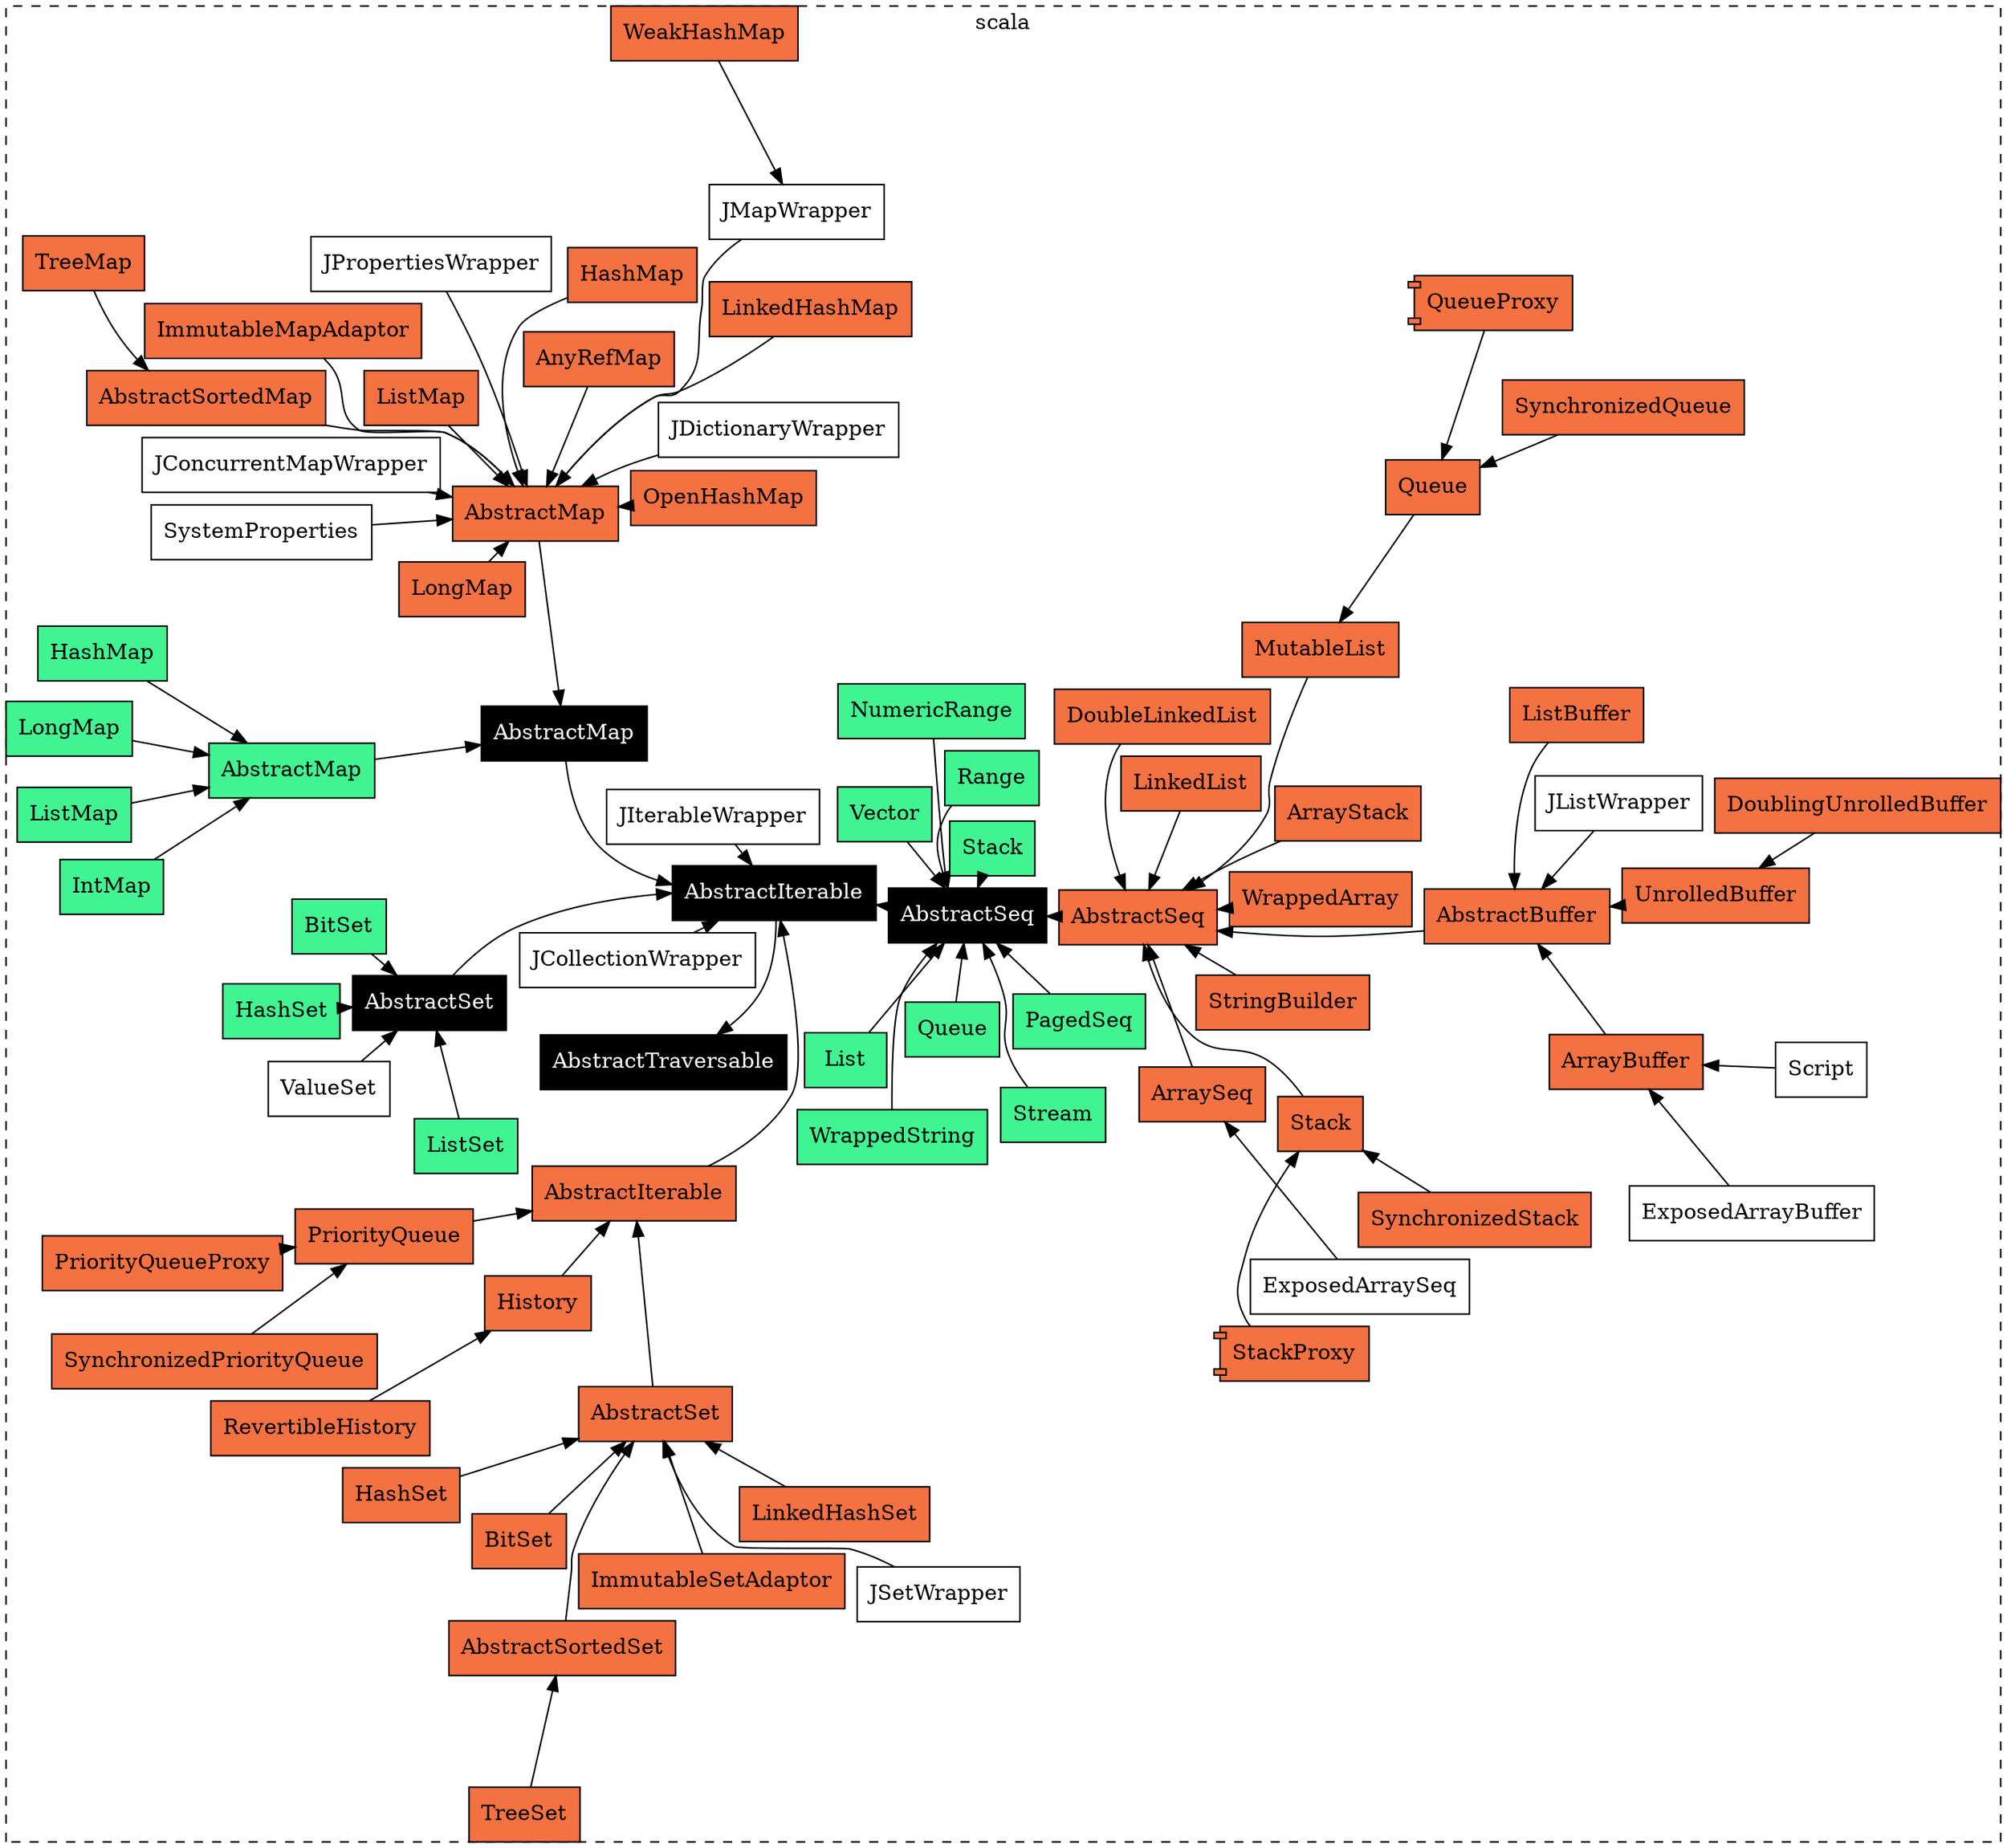 digraph {

    overlap = false
    edge [style=solid]
    splines = true
    rankdir = RL
    layout = neato

    subgraph "cluster:scala" {

        label = "scala"
        style = "dashed"
        node [fontcolor=black,style=solid,color=black]

        "scala.ValueSet"              [shape=box,label="ValueSet"]

        subgraph "cluster:collection" {

            label = "collection"
            style = "dashed"
            node [fontcolor=white,style=filled,color=black,fillcolor="#000000"]

            "scala.collection.AbstractTraversable"              [shape=box,label="AbstractTraversable"]
            "scala.collection.AbstractIterable"                 [shape=box,label="AbstractIterable"]
            "scala.collection.AbstractMap"                      [shape=box,label="AbstractMap"]
            "scala.collection.AbstractSeq"                      [shape=box,label="AbstractSeq"]
            "scala.collection.AbstractSet"                      [shape=box,label="AbstractSet"]

            subgraph "cluster:mutable" {

                label = "mutable"
                style = "dashed"
                node [fontcolor=black,style=filled,fillcolor="#F47142"]

                "scala.collection.mutable.AbstractIterable"             [shape=box,label="AbstractIterable"]
                "scala.collection.mutable.AbstractSet"                  [shape=box,label="AbstractSet"]
                "scala.collection.mutable.AbstractSortedSet"            [shape=box,label="AbstractSortedSet"]
                "scala.collection.mutable.TreeSet"                      [shape=box,label="TreeSet"]
                "scala.collection.mutable.BitSet"                       [shape=box,label="BitSet"]
                "scala.collection.mutable.HashSet"                      [shape=box,label="HashSet"]
                "scala.collection.mutable.ImmutableSetAdaptor"          [shape=box,label="ImmutableSetAdaptor"]
                "scala.collection.mutable.LinkedHashSet"                [shape=box,label="LinkedHashSet"]
                "scala.collection.mutable.History"                      [shape=box,label="History"]
                "scala.collection.mutable.RevertibleHistory"            [shape=box,label="RevertibleHistory"]
                "scala.collection.mutable.PriorityQueue"                [shape=box,label="PriorityQueue"]
                "scala.collection.mutable.PriorityQueueProxy"           [shape=box,label="PriorityQueueProxy"]
                "scala.collection.mutable.SynchronizedPriorityQueue"    [shape=box,label="SynchronizedPriorityQueue"]
                "scala.collection.mutable.AbstractMap"                  [shape=box,label="AbstractMap"]
                "scala.collection.mutable.AbstractSortedMap"            [shape=box,label="AbstractSortedMap"]
                "scala.collection.mutable.TreeMap"                      [shape=box,label="TreeMap"]
                "scala.collection.mutable.AnyRefMap"                    [shape=box,label="AnyRefMap"]
                "scala.collection.mutable.HashMap"                      [shape=box,label="HashMap"]
                "scala.collection.mutable.ImmutableMapAdaptor"          [shape=box,label="ImmutableMapAdaptor"]
                "scala.collection.mutable.WeakHashMap"                  [shape=box,label="WeakHashMap"]
                "scala.collection.mutable.LinkedHashMap"                [shape=box,label="LinkedHashMap"]
                "scala.collection.mutable.ListMap"                      [shape=box,label="ListMap"]
                "scala.collection.mutable.LongMap"                      [shape=box,label="LongMap"]
                "scala.collection.mutable.OpenHashMap"                  [shape=box,label="OpenHashMap"]
                "scala.collection.mutable.AbstractSeq"                  [shape=box,label="AbstractSeq"]
                "scala.collection.mutable.AbstractBuffer"               [shape=box,label="AbstractBuffer"]
                "scala.collection.mutable.ArrayBuffer"                  [shape=box,label="ArrayBuffer"]
                "scala.collection.mutable.ListBuffer"                   [shape=box,label="ListBuffer"]
                "scala.collection.mutable.UnrolledBuffer"               [shape=box,label="UnrolledBuffer"]
                "scala.collection.mutable.DoublingUnrolledBuffer"       [shape=box,label="DoublingUnrolledBuffer"]
                "scala.collection.mutable.ArraySeq"                     [shape=box,label="ArraySeq"]
                "scala.collection.mutable.ArrayStack"                   [shape=box,label="ArrayStack"]
                "scala.collection.mutable.DoubleLinkedList"             [shape=box,label="DoubleLinkedList"]
                "scala.collection.mutable.LinkedList"                   [shape=box,label="LinkedList"]
                "scala.collection.mutable.MutableList"                  [shape=box,label="MutableList"]
                "scala.collection.mutable.Queue"                        [shape=box,label="Queue"]
                "scala.collection.mutable.QueueProxy"                   [shape=component,label="QueueProxy"]
                "scala.collection.mutable.SynchronizedQueue"            [shape=box,label="SynchronizedQueue"]
                "scala.collection.mutable.Stack"                        [shape=box,label="Stack"]
                "scala.collection.mutable.StackProxy"                   [shape=component,label="StackProxy"]
                "scala.collection.mutable.SynchronizedStack"            [shape=box,label="SynchronizedStack"]
                "scala.collection.mutable.StringBuilder"                [shape=box,label="StringBuilder"]
                "scala.collection.mutable.WrappedArray"                 [shape=box,label="WrappedArray"]

                "scala.collection.mutable.AbstractSet"                  -> "scala.collection.mutable.AbstractIterable"
                "scala.collection.mutable.AbstractSortedSet"            -> "scala.collection.mutable.AbstractSet"
                "scala.collection.mutable.TreeSet"                      -> "scala.collection.mutable.AbstractSortedSet"
                "scala.collection.mutable.BitSet"                       -> "scala.collection.mutable.AbstractSet"
                "scala.collection.mutable.HashSet"                      -> "scala.collection.mutable.AbstractSet"
                "scala.collection.mutable.ImmutableSetAdaptor"          -> "scala.collection.mutable.AbstractSet"
                "scala.collection.mutable.LinkedHashSet"                -> "scala.collection.mutable.AbstractSet"
                "scala.collection.mutable.History"                      -> "scala.collection.mutable.AbstractIterable"
                "scala.collection.mutable.RevertibleHistory"            -> "scala.collection.mutable.History"
                "scala.collection.mutable.PriorityQueue"                -> "scala.collection.mutable.AbstractIterable"
                "scala.collection.mutable.PriorityQueueProxy"           -> "scala.collection.mutable.PriorityQueue"
                "scala.collection.mutable.SynchronizedPriorityQueue"    -> "scala.collection.mutable.PriorityQueue"
                "scala.collection.mutable.AbstractSortedMap"            -> "scala.collection.mutable.AbstractMap"
                "scala.collection.mutable.TreeMap"                      -> "scala.collection.mutable.AbstractSortedMap"
                "scala.collection.mutable.AnyRefMap"                    -> "scala.collection.mutable.AbstractMap"
                "scala.collection.mutable.HashMap"                      -> "scala.collection.mutable.AbstractMap"
                "scala.collection.mutable.ImmutableMapAdaptor"          -> "scala.collection.mutable.AbstractMap"
                "scala.collection.mutable.LinkedHashMap"                -> "scala.collection.mutable.AbstractMap"
                "scala.collection.mutable.ListMap"                      -> "scala.collection.mutable.AbstractMap"
                "scala.collection.mutable.LongMap"                      -> "scala.collection.mutable.AbstractMap"
                "scala.collection.mutable.OpenHashMap"                  -> "scala.collection.mutable.AbstractMap"
                "scala.collection.mutable.AbstractBuffer"               -> "scala.collection.mutable.AbstractSeq"
                "scala.collection.mutable.ArrayBuffer"                  -> "scala.collection.mutable.AbstractBuffer"
                "scala.collection.mutable.ListBuffer"                   -> "scala.collection.mutable.AbstractBuffer"
                "scala.collection.mutable.UnrolledBuffer"               -> "scala.collection.mutable.AbstractBuffer"
                "scala.collection.mutable.DoublingUnrolledBuffer"       -> "scala.collection.mutable.UnrolledBuffer"
                "scala.collection.mutable.ArraySeq"                     -> "scala.collection.mutable.AbstractSeq"
                "scala.collection.mutable.ArrayStack"                   -> "scala.collection.mutable.AbstractSeq"
                "scala.collection.mutable.DoubleLinkedList"             -> "scala.collection.mutable.AbstractSeq"
                "scala.collection.mutable.LinkedList"                   -> "scala.collection.mutable.AbstractSeq"
                "scala.collection.mutable.MutableList"                  -> "scala.collection.mutable.AbstractSeq"
                "scala.collection.mutable.Queue"                        -> "scala.collection.mutable.MutableList"
                "scala.collection.mutable.QueueProxy"                   -> "scala.collection.mutable.Queue"
                "scala.collection.mutable.SynchronizedQueue"            -> "scala.collection.mutable.Queue"
                "scala.collection.mutable.Stack"                        -> "scala.collection.mutable.AbstractSeq"
                "scala.collection.mutable.StackProxy"                   -> "scala.collection.mutable.Stack"
                "scala.collection.mutable.SynchronizedStack"            -> "scala.collection.mutable.Stack"
                "scala.collection.mutable.StringBuilder"                -> "scala.collection.mutable.AbstractSeq"
                "scala.collection.mutable.WrappedArray"                 -> "scala.collection.mutable.AbstractSeq"
            }

            subgraph "cluster:convert" {

                label = "convert"
                style = "dashed"
                node [fontcolor=black,style=solid,color=black]

                "scala.collection.convert.Wrappers.JSetWrapper"             [shape=box,label="JSetWrapper"]
                "scala.collection.convert.Wrappers.JConcurrentMapWrapper"   [shape=box,label="JConcurrentMapWrapper"]
                "scala.collection.convert.Wrappers.JDictionaryWrapper"      [shape=box,label="JDictionaryWrapper"]
                "scala.collection.convert.Wrappers.JMapWrapper"             [shape=box,label="JMapWrapper"]
                "scala.collection.convert.Wrappers.JPropertiesWrapper"      [shape=box,label="JPropertiesWrapper"]
                "scala.collection.convert.Wrappers.JListWrapper"            [shape=box,label="JListWrapper"]
                "scala.collection.convert.Wrappers.JCollectionWrapper"      [shape=box,label="JCollectionWrapper"]
                "scala.collection.convert.Wrappers.JIterableWrapper"        [shape=box,label="JIterableWrapper"]

            }

            subgraph "cluster:immutable" {

                label = "immutable"
                style = "dashed"
                node [fontcolor=black,style=filled,fillcolor="#41F492"]

                "scala.collection.immutable.AbstractMap"        [shape=box,label="AbstractMap"]
                "scala.collection.immutable.HashMap"            [shape=box,label="HashMap"]
                "scala.collection.immutable.IntMap"             [shape=box,label="IntMap"]
                "scala.collection.immutable.ListMap"            [shape=box,label="ListMap"]
                "scala.collection.immutable.LongMap"            [shape=box,label="LongMap"]
                "scala.collection.immutable.List"               [shape=box,label="List"]
                "scala.collection.immutable.NumericRange"       [shape=box,label="NumericRange"]
                "scala.collection.immutable.PagedSeq"           [shape=box,label="PagedSeq"]
                "scala.collection.immutable.Queue"              [shape=box,label="Queue"]
                "scala.collection.immutable.Range"              [shape=box,label="Range"]
                "scala.collection.immutable.Stack"              [shape=box,label="Stack"]
                "scala.collection.immutable.Stream"             [shape=box,label="Stream"]
                "scala.collection.immutable.Vector"             [shape=box,label="Vector"]
                "scala.collection.immutable.WrappedString"      [shape=box,label="WrappedString"]
                "scala.collection.immutable.BitSet"             [shape=box,label="BitSet"]
                "scala.collection.immutable.HashSet"            [shape=box,label="HashSet"]
                "scala.collection.immutable.ListSet"            [shape=box,label="ListSet"]

                "scala.collection.immutable.HashMap"            -> "scala.collection.immutable.AbstractMap"
                "scala.collection.immutable.IntMap"             -> "scala.collection.immutable.AbstractMap"
                "scala.collection.immutable.ListMap"            -> "scala.collection.immutable.AbstractMap"
                "scala.collection.immutable.LongMap"            -> "scala.collection.immutable.AbstractMap"

            }

            subgraph "cluster:parallel" {

                label = "parallel"
                style = "dashed"
                node [fontcolor=black,style=solid,color=black]

                subgraph "cluster:mutable" {

                    label = "mutable"
                    style = "dashed"
                    node [fontcolor=black,style=solid,color=black]

                    "scala.collection.parallel.mutable.ExposedArrayBuffer"  [shape=box,label="ExposedArrayBuffer"]
                    "scala.collection.parallel.mutable.ExposedArraySeq"     [shape=box,label="ExposedArraySeq"]

                }

            }

            subgraph "cluster:script" {

                label = "script"
                style = "dashed"
                node [fontcolor=black,style=solid,color=black]

                "scala.collection.script.Script"        [shape=box,label="Script"]

            }

            "scala.collection.AbstractIterable"                         -> "scala.collection.AbstractTraversable"
            "scala.collection.mutable.AbstractIterable"                 -> "scala.collection.AbstractIterable"
            "scala.collection.convert.Wrappers.JSetWrapper"             -> "scala.collection.mutable.AbstractSet"
            "scala.collection.AbstractMap"                              -> "scala.collection.AbstractIterable"
            "scala.collection.immutable.AbstractMap"                    -> "scala.collection.AbstractMap"
            "scala.collection.mutable.AbstractMap"                      -> "scala.collection.AbstractMap"
            "scala.collection.convert.Wrappers.JConcurrentMapWrapper"   -> "scala.collection.mutable.AbstractMap"
            "scala.collection.convert.Wrappers.JDictionaryWrapper"      -> "scala.collection.mutable.AbstractMap"
            "scala.collection.convert.Wrappers.JMapWrapper"             -> "scala.collection.mutable.AbstractMap"
            "scala.collection.mutable.WeakHashMap"                      -> "scala.collection.convert.Wrappers.JMapWrapper"
            "scala.collection.convert.Wrappers.JPropertiesWrapper"      -> "scala.collection.mutable.AbstractMap"
            "scala.collection.AbstractSeq"                              -> "scala.collection.AbstractIterable"
            "scala.collection.mutable.AbstractSeq"                      -> "scala.collection.AbstractSeq"
            "scala.collection.parallel.mutable.ExposedArrayBuffer"      -> "scala.collection.mutable.ArrayBuffer"
            "scala.collection.script.Script"                            -> "scala.collection.mutable.ArrayBuffer"
            "scala.collection.convert.Wrappers.JListWrapper"            -> "scala.collection.mutable.AbstractBuffer"
            "scala.collection.parallel.mutable.ExposedArraySeq"         -> "scala.collection.mutable.ArraySeq"
            "scala.collection.immutable.List"                           -> "scala.collection.AbstractSeq"
            "scala.collection.immutable.NumericRange"                   -> "scala.collection.AbstractSeq"
            "scala.collection.immutable.PagedSeq"                       -> "scala.collection.AbstractSeq"
            "scala.collection.immutable.Queue"                          -> "scala.collection.AbstractSeq"
            "scala.collection.immutable.Range"                          -> "scala.collection.AbstractSeq"
            "scala.collection.immutable.Stack"                          -> "scala.collection.AbstractSeq"
            "scala.collection.immutable.Stream"                         -> "scala.collection.AbstractSeq"
            "scala.collection.immutable.Vector"                         -> "scala.collection.AbstractSeq"
            "scala.collection.immutable.WrappedString"                  -> "scala.collection.AbstractSeq"
            "scala.collection.AbstractSet"                              -> "scala.collection.AbstractIterable"
            "scala.collection.immutable.BitSet"                         -> "scala.collection.AbstractSet"
            "scala.collection.immutable.HashSet"                        -> "scala.collection.AbstractSet"
            "scala.collection.immutable.ListSet"                        -> "scala.collection.AbstractSet"
            "scala.collection.convert.Wrappers.JCollectionWrapper"      -> "scala.collection.AbstractIterable"
            "scala.collection.convert.Wrappers.JIterableWrapper"        -> "scala.collection.AbstractIterable"

        }


        subgraph "cluster:sys" {

            label = "sys"
            style = "dashed"
            node [fontcolor=black,style=solid,color=black]

            "scala.sys.SystemProperties"        [shape=box,label="SystemProperties"]
        }

        "scala.sys.SystemProperties"            -> "scala.collection.mutable.AbstractMap"
        "scala.ValueSet"                        -> "scala.collection.AbstractSet"

    }

}
